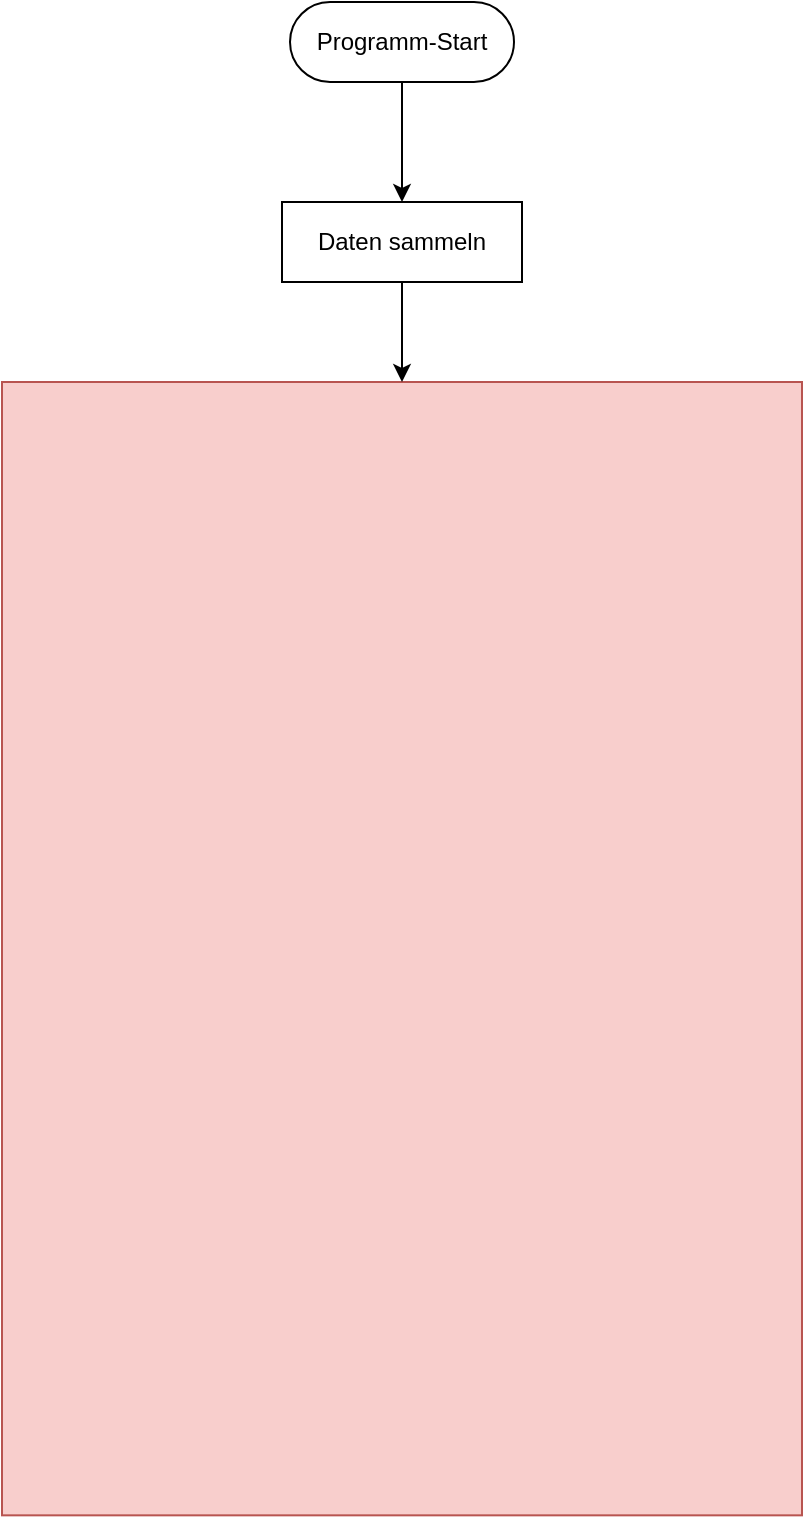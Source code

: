 <mxfile version="14.0.4" type="github">
  <diagram id="C5RBs43oDa-KdzZeNtuy" name="Page-1">
    <mxGraphModel dx="3424" dy="1284" grid="1" gridSize="10" guides="1" tooltips="1" connect="1" arrows="1" fold="1" page="0" pageScale="1" pageWidth="827" pageHeight="1169" math="0" shadow="0">
      <root>
        <mxCell id="WIyWlLk6GJQsqaUBKTNV-0" />
        <mxCell id="WIyWlLk6GJQsqaUBKTNV-1" parent="WIyWlLk6GJQsqaUBKTNV-0" />
        <mxCell id="o0AXf6mT2X_4u5LiD2bt-0" value="" style="rounded=0;whiteSpace=wrap;html=1;fillColor=#f8cecc;strokeColor=#b85450;" vertex="1" parent="WIyWlLk6GJQsqaUBKTNV-1">
          <mxGeometry x="-1820" y="-170" width="400" height="566.67" as="geometry" />
        </mxCell>
        <mxCell id="o0AXf6mT2X_4u5LiD2bt-1" value="Programm-Start" style="rounded=1;whiteSpace=wrap;html=1;arcSize=50;" vertex="1" parent="WIyWlLk6GJQsqaUBKTNV-1">
          <mxGeometry x="-1676" y="-360" width="112" height="40" as="geometry" />
        </mxCell>
        <mxCell id="o0AXf6mT2X_4u5LiD2bt-3" style="edgeStyle=orthogonalEdgeStyle;rounded=0;orthogonalLoop=1;jettySize=auto;html=1;exitX=0.5;exitY=1;exitDx=0;exitDy=0;entryX=0.5;entryY=0;entryDx=0;entryDy=0;" edge="1" parent="WIyWlLk6GJQsqaUBKTNV-1" source="o0AXf6mT2X_4u5LiD2bt-1" target="o0AXf6mT2X_4u5LiD2bt-6">
          <mxGeometry relative="1" as="geometry">
            <mxPoint x="-1620" y="-320" as="sourcePoint" />
            <mxPoint x="-1620" y="-270" as="targetPoint" />
          </mxGeometry>
        </mxCell>
        <mxCell id="o0AXf6mT2X_4u5LiD2bt-8" style="edgeStyle=orthogonalEdgeStyle;rounded=0;orthogonalLoop=1;jettySize=auto;html=1;exitX=0.5;exitY=1;exitDx=0;exitDy=0;entryX=0.5;entryY=0;entryDx=0;entryDy=0;" edge="1" parent="WIyWlLk6GJQsqaUBKTNV-1" source="o0AXf6mT2X_4u5LiD2bt-6" target="o0AXf6mT2X_4u5LiD2bt-0">
          <mxGeometry relative="1" as="geometry" />
        </mxCell>
        <mxCell id="o0AXf6mT2X_4u5LiD2bt-6" value="Daten sammeln" style="rounded=0;whiteSpace=wrap;html=1;" vertex="1" parent="WIyWlLk6GJQsqaUBKTNV-1">
          <mxGeometry x="-1680" y="-260" width="120" height="40" as="geometry" />
        </mxCell>
      </root>
    </mxGraphModel>
  </diagram>
</mxfile>
